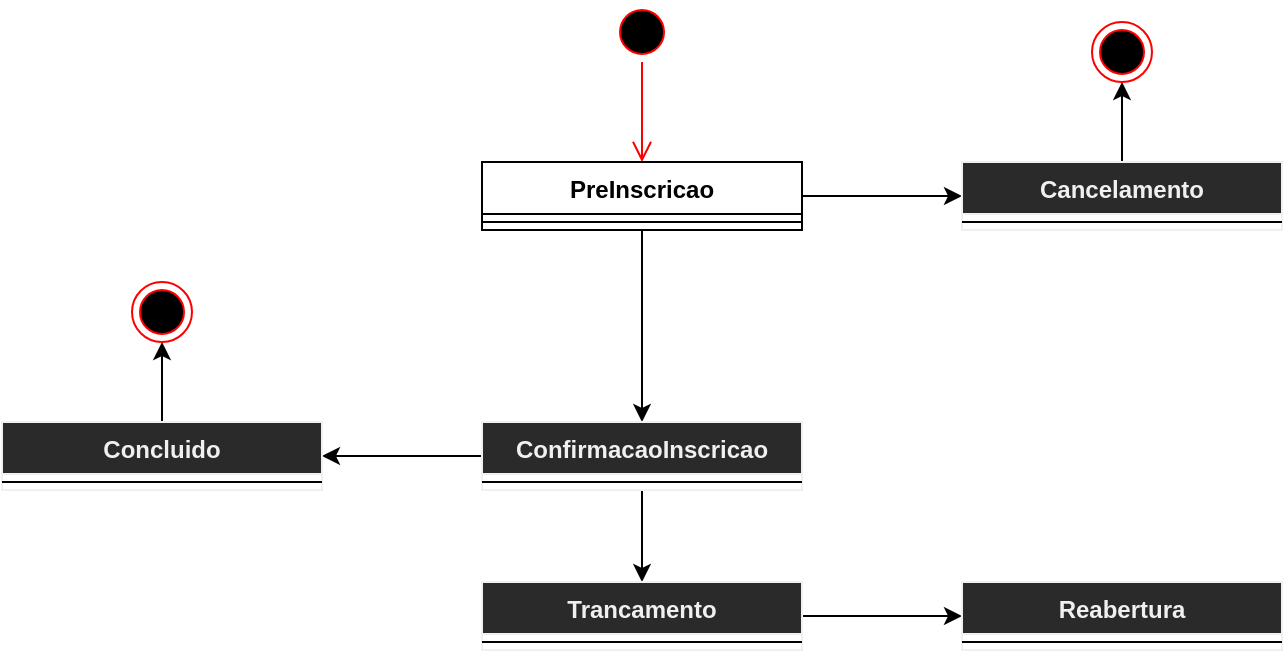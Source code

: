 <mxfile version="19.0.1" type="github">
  <diagram name="Page-1" id="e7e014a7-5840-1c2e-5031-d8a46d1fe8dd">
    <mxGraphModel dx="764" dy="628" grid="1" gridSize="10" guides="1" tooltips="1" connect="1" arrows="1" fold="1" page="1" pageScale="1" pageWidth="1169" pageHeight="826" background="none" math="0" shadow="0">
      <root>
        <mxCell id="0" />
        <mxCell id="1" parent="0" />
        <mxCell id="4dxTQKNpNGe2ACc0uITw-41" value="" style="ellipse;html=1;shape=startState;fillColor=#000000;strokeColor=#ff0000;" vertex="1" parent="1">
          <mxGeometry x="335" y="30" width="30" height="30" as="geometry" />
        </mxCell>
        <mxCell id="4dxTQKNpNGe2ACc0uITw-42" value="" style="edgeStyle=orthogonalEdgeStyle;html=1;verticalAlign=bottom;endArrow=open;endSize=8;strokeColor=#ff0000;rounded=0;entryX=0.5;entryY=0;entryDx=0;entryDy=0;" edge="1" source="4dxTQKNpNGe2ACc0uITw-41" parent="1" target="4dxTQKNpNGe2ACc0uITw-44">
          <mxGeometry relative="1" as="geometry">
            <mxPoint x="350" y="170" as="targetPoint" />
          </mxGeometry>
        </mxCell>
        <mxCell id="4dxTQKNpNGe2ACc0uITw-51" value="" style="edgeStyle=orthogonalEdgeStyle;rounded=0;orthogonalLoop=1;jettySize=auto;html=1;" edge="1" parent="1" source="4dxTQKNpNGe2ACc0uITw-44" target="4dxTQKNpNGe2ACc0uITw-48">
          <mxGeometry relative="1" as="geometry" />
        </mxCell>
        <mxCell id="4dxTQKNpNGe2ACc0uITw-69" value="" style="edgeStyle=orthogonalEdgeStyle;rounded=0;orthogonalLoop=1;jettySize=auto;html=1;" edge="1" parent="1" source="4dxTQKNpNGe2ACc0uITw-44" target="4dxTQKNpNGe2ACc0uITw-67">
          <mxGeometry relative="1" as="geometry" />
        </mxCell>
        <mxCell id="4dxTQKNpNGe2ACc0uITw-44" value="PreInscricao" style="swimlane;fontStyle=1;align=center;verticalAlign=top;childLayout=stackLayout;horizontal=1;startSize=26;horizontalStack=0;resizeParent=1;resizeParentMax=0;resizeLast=0;collapsible=1;marginBottom=0;" vertex="1" parent="1">
          <mxGeometry x="270" y="110" width="160" height="34" as="geometry" />
        </mxCell>
        <mxCell id="4dxTQKNpNGe2ACc0uITw-46" value="" style="line;strokeWidth=1;fillColor=none;align=left;verticalAlign=middle;spacingTop=-1;spacingLeft=3;spacingRight=3;rotatable=0;labelPosition=right;points=[];portConstraint=eastwest;" vertex="1" parent="4dxTQKNpNGe2ACc0uITw-44">
          <mxGeometry y="26" width="160" height="8" as="geometry" />
        </mxCell>
        <mxCell id="4dxTQKNpNGe2ACc0uITw-56" value="" style="edgeStyle=orthogonalEdgeStyle;rounded=0;orthogonalLoop=1;jettySize=auto;html=1;" edge="1" parent="1" source="4dxTQKNpNGe2ACc0uITw-48" target="4dxTQKNpNGe2ACc0uITw-54">
          <mxGeometry relative="1" as="geometry" />
        </mxCell>
        <mxCell id="4dxTQKNpNGe2ACc0uITw-59" value="" style="edgeStyle=orthogonalEdgeStyle;rounded=0;orthogonalLoop=1;jettySize=auto;html=1;" edge="1" parent="1" source="4dxTQKNpNGe2ACc0uITw-48" target="4dxTQKNpNGe2ACc0uITw-57">
          <mxGeometry relative="1" as="geometry" />
        </mxCell>
        <mxCell id="4dxTQKNpNGe2ACc0uITw-48" value="ConfirmacaoInscricao" style="swimlane;fontStyle=1;align=center;verticalAlign=top;childLayout=stackLayout;horizontal=1;startSize=26;horizontalStack=0;resizeParent=1;resizeParentMax=0;resizeLast=0;collapsible=1;marginBottom=0;fillColor=rgb(42, 42, 42);strokeColor=rgb(240, 240, 240);fontColor=rgb(240, 240, 240);" vertex="1" parent="1">
          <mxGeometry x="270" y="240" width="160" height="34" as="geometry" />
        </mxCell>
        <mxCell id="4dxTQKNpNGe2ACc0uITw-50" value="" style="line;strokeWidth=1;fillColor=none;align=left;verticalAlign=middle;spacingTop=-1;spacingLeft=3;spacingRight=3;rotatable=0;labelPosition=right;points=[];portConstraint=eastwest;" vertex="1" parent="4dxTQKNpNGe2ACc0uITw-48">
          <mxGeometry y="26" width="160" height="8" as="geometry" />
        </mxCell>
        <mxCell id="4dxTQKNpNGe2ACc0uITw-65" value="" style="edgeStyle=orthogonalEdgeStyle;rounded=0;orthogonalLoop=1;jettySize=auto;html=1;" edge="1" parent="1" source="4dxTQKNpNGe2ACc0uITw-54" target="4dxTQKNpNGe2ACc0uITw-63">
          <mxGeometry relative="1" as="geometry" />
        </mxCell>
        <mxCell id="4dxTQKNpNGe2ACc0uITw-54" value="Trancamento" style="swimlane;fontStyle=1;align=center;verticalAlign=top;childLayout=stackLayout;horizontal=1;startSize=26;horizontalStack=0;resizeParent=1;resizeParentMax=0;resizeLast=0;collapsible=1;marginBottom=0;fillColor=rgb(42, 42, 42);strokeColor=rgb(240, 240, 240);fontColor=rgb(240, 240, 240);" vertex="1" parent="1">
          <mxGeometry x="270" y="320" width="160" height="34" as="geometry" />
        </mxCell>
        <mxCell id="4dxTQKNpNGe2ACc0uITw-55" value="" style="line;strokeWidth=1;fillColor=none;align=left;verticalAlign=middle;spacingTop=-1;spacingLeft=3;spacingRight=3;rotatable=0;labelPosition=right;points=[];portConstraint=eastwest;" vertex="1" parent="4dxTQKNpNGe2ACc0uITw-54">
          <mxGeometry y="26" width="160" height="8" as="geometry" />
        </mxCell>
        <mxCell id="4dxTQKNpNGe2ACc0uITw-75" style="edgeStyle=orthogonalEdgeStyle;rounded=0;orthogonalLoop=1;jettySize=auto;html=1;exitX=0.5;exitY=0;exitDx=0;exitDy=0;entryX=0.5;entryY=1;entryDx=0;entryDy=0;" edge="1" parent="1" source="4dxTQKNpNGe2ACc0uITw-57" target="4dxTQKNpNGe2ACc0uITw-74">
          <mxGeometry relative="1" as="geometry" />
        </mxCell>
        <mxCell id="4dxTQKNpNGe2ACc0uITw-57" value="Concluido" style="swimlane;fontStyle=1;align=center;verticalAlign=top;childLayout=stackLayout;horizontal=1;startSize=26;horizontalStack=0;resizeParent=1;resizeParentMax=0;resizeLast=0;collapsible=1;marginBottom=0;fillColor=rgb(42, 42, 42);strokeColor=rgb(240, 240, 240);fontColor=rgb(240, 240, 240);" vertex="1" parent="1">
          <mxGeometry x="30" y="240" width="160" height="34" as="geometry" />
        </mxCell>
        <mxCell id="4dxTQKNpNGe2ACc0uITw-58" value="" style="line;strokeWidth=1;fillColor=none;align=left;verticalAlign=middle;spacingTop=-1;spacingLeft=3;spacingRight=3;rotatable=0;labelPosition=right;points=[];portConstraint=eastwest;" vertex="1" parent="4dxTQKNpNGe2ACc0uITw-57">
          <mxGeometry y="26" width="160" height="8" as="geometry" />
        </mxCell>
        <mxCell id="4dxTQKNpNGe2ACc0uITw-63" value="Reabertura" style="swimlane;fontStyle=1;align=center;verticalAlign=top;childLayout=stackLayout;horizontal=1;startSize=26;horizontalStack=0;resizeParent=1;resizeParentMax=0;resizeLast=0;collapsible=1;marginBottom=0;fillColor=rgb(42, 42, 42);strokeColor=rgb(240, 240, 240);fontColor=rgb(240, 240, 240);" vertex="1" parent="1">
          <mxGeometry x="510" y="320" width="160" height="34" as="geometry" />
        </mxCell>
        <mxCell id="4dxTQKNpNGe2ACc0uITw-64" value="" style="line;strokeWidth=1;fillColor=none;align=left;verticalAlign=middle;spacingTop=-1;spacingLeft=3;spacingRight=3;rotatable=0;labelPosition=right;points=[];portConstraint=eastwest;" vertex="1" parent="4dxTQKNpNGe2ACc0uITw-63">
          <mxGeometry y="26" width="160" height="8" as="geometry" />
        </mxCell>
        <mxCell id="4dxTQKNpNGe2ACc0uITw-73" style="edgeStyle=orthogonalEdgeStyle;rounded=0;orthogonalLoop=1;jettySize=auto;html=1;exitX=0.5;exitY=0;exitDx=0;exitDy=0;entryX=0.5;entryY=1;entryDx=0;entryDy=0;" edge="1" parent="1" source="4dxTQKNpNGe2ACc0uITw-67" target="4dxTQKNpNGe2ACc0uITw-71">
          <mxGeometry relative="1" as="geometry" />
        </mxCell>
        <mxCell id="4dxTQKNpNGe2ACc0uITw-67" value="Cancelamento" style="swimlane;fontStyle=1;align=center;verticalAlign=top;childLayout=stackLayout;horizontal=1;startSize=26;horizontalStack=0;resizeParent=1;resizeParentMax=0;resizeLast=0;collapsible=1;marginBottom=0;fillColor=rgb(42, 42, 42);strokeColor=rgb(240, 240, 240);fontColor=rgb(240, 240, 240);" vertex="1" parent="1">
          <mxGeometry x="510" y="110" width="160" height="34" as="geometry" />
        </mxCell>
        <mxCell id="4dxTQKNpNGe2ACc0uITw-68" value="" style="line;strokeWidth=1;fillColor=none;align=left;verticalAlign=middle;spacingTop=-1;spacingLeft=3;spacingRight=3;rotatable=0;labelPosition=right;points=[];portConstraint=eastwest;" vertex="1" parent="4dxTQKNpNGe2ACc0uITw-67">
          <mxGeometry y="26" width="160" height="8" as="geometry" />
        </mxCell>
        <mxCell id="4dxTQKNpNGe2ACc0uITw-71" value="" style="ellipse;html=1;shape=endState;fillColor=#000000;strokeColor=#ff0000;" vertex="1" parent="1">
          <mxGeometry x="575" y="40" width="30" height="30" as="geometry" />
        </mxCell>
        <mxCell id="4dxTQKNpNGe2ACc0uITw-74" value="" style="ellipse;html=1;shape=endState;fillColor=#000000;strokeColor=#ff0000;" vertex="1" parent="1">
          <mxGeometry x="95" y="170" width="30" height="30" as="geometry" />
        </mxCell>
      </root>
    </mxGraphModel>
  </diagram>
</mxfile>
